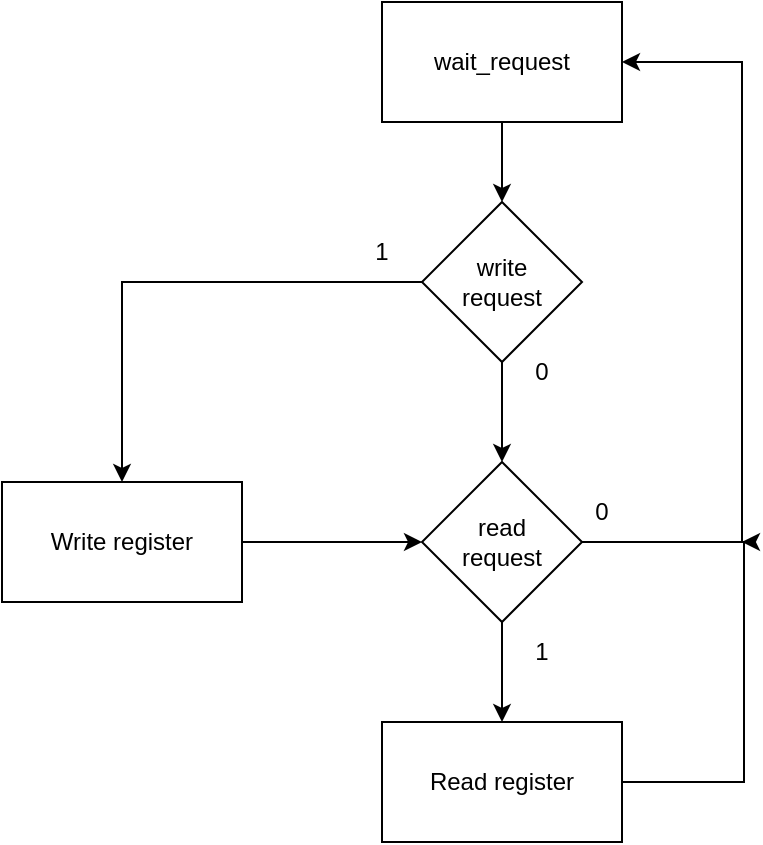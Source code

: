 <mxfile version="21.5.2" type="github">
  <diagram name="Pagina-1" id="6Qvpip5lyaRnyykEJ70X">
    <mxGraphModel dx="880" dy="485" grid="1" gridSize="10" guides="1" tooltips="1" connect="1" arrows="1" fold="1" page="1" pageScale="1" pageWidth="827" pageHeight="1169" math="0" shadow="0">
      <root>
        <mxCell id="0" />
        <mxCell id="1" parent="0" />
        <mxCell id="Tt4dnvYdejF510NqnClx-3" value="" style="edgeStyle=orthogonalEdgeStyle;rounded=0;orthogonalLoop=1;jettySize=auto;html=1;" edge="1" parent="1" source="Tt4dnvYdejF510NqnClx-1" target="Tt4dnvYdejF510NqnClx-2">
          <mxGeometry relative="1" as="geometry" />
        </mxCell>
        <mxCell id="Tt4dnvYdejF510NqnClx-1" value="wait_request" style="rounded=0;whiteSpace=wrap;html=1;" vertex="1" parent="1">
          <mxGeometry x="360" y="20" width="120" height="60" as="geometry" />
        </mxCell>
        <mxCell id="Tt4dnvYdejF510NqnClx-4" style="edgeStyle=orthogonalEdgeStyle;rounded=0;orthogonalLoop=1;jettySize=auto;html=1;entryX=0.5;entryY=0;entryDx=0;entryDy=0;" edge="1" parent="1" source="Tt4dnvYdejF510NqnClx-2" target="Tt4dnvYdejF510NqnClx-5">
          <mxGeometry relative="1" as="geometry">
            <mxPoint x="200" y="240" as="targetPoint" />
          </mxGeometry>
        </mxCell>
        <mxCell id="Tt4dnvYdejF510NqnClx-7" value="" style="edgeStyle=orthogonalEdgeStyle;rounded=0;orthogonalLoop=1;jettySize=auto;html=1;" edge="1" parent="1" source="Tt4dnvYdejF510NqnClx-2" target="Tt4dnvYdejF510NqnClx-6">
          <mxGeometry relative="1" as="geometry" />
        </mxCell>
        <mxCell id="Tt4dnvYdejF510NqnClx-2" value="&lt;div&gt;write&lt;/div&gt;&lt;div&gt;request&lt;br&gt;&lt;/div&gt;" style="rhombus;whiteSpace=wrap;html=1;" vertex="1" parent="1">
          <mxGeometry x="380" y="120" width="80" height="80" as="geometry" />
        </mxCell>
        <mxCell id="Tt4dnvYdejF510NqnClx-8" value="" style="edgeStyle=orthogonalEdgeStyle;rounded=0;orthogonalLoop=1;jettySize=auto;html=1;" edge="1" parent="1" source="Tt4dnvYdejF510NqnClx-5" target="Tt4dnvYdejF510NqnClx-6">
          <mxGeometry relative="1" as="geometry" />
        </mxCell>
        <mxCell id="Tt4dnvYdejF510NqnClx-5" value="Write register" style="rounded=0;whiteSpace=wrap;html=1;" vertex="1" parent="1">
          <mxGeometry x="170" y="260" width="120" height="60" as="geometry" />
        </mxCell>
        <mxCell id="Tt4dnvYdejF510NqnClx-9" style="edgeStyle=orthogonalEdgeStyle;rounded=0;orthogonalLoop=1;jettySize=auto;html=1;entryX=1;entryY=0.5;entryDx=0;entryDy=0;" edge="1" parent="1" source="Tt4dnvYdejF510NqnClx-6" target="Tt4dnvYdejF510NqnClx-1">
          <mxGeometry relative="1" as="geometry">
            <Array as="points">
              <mxPoint x="540" y="290" />
              <mxPoint x="540" y="50" />
            </Array>
          </mxGeometry>
        </mxCell>
        <mxCell id="Tt4dnvYdejF510NqnClx-11" value="" style="edgeStyle=orthogonalEdgeStyle;rounded=0;orthogonalLoop=1;jettySize=auto;html=1;" edge="1" parent="1" source="Tt4dnvYdejF510NqnClx-6" target="Tt4dnvYdejF510NqnClx-10">
          <mxGeometry relative="1" as="geometry" />
        </mxCell>
        <mxCell id="Tt4dnvYdejF510NqnClx-6" value="&lt;div&gt;read&lt;/div&gt;&lt;div&gt;request&lt;br&gt;&lt;/div&gt;" style="rhombus;whiteSpace=wrap;html=1;" vertex="1" parent="1">
          <mxGeometry x="380" y="250" width="80" height="80" as="geometry" />
        </mxCell>
        <mxCell id="Tt4dnvYdejF510NqnClx-10" value="Read register" style="rounded=0;whiteSpace=wrap;html=1;" vertex="1" parent="1">
          <mxGeometry x="360" y="380" width="120" height="60" as="geometry" />
        </mxCell>
        <mxCell id="Tt4dnvYdejF510NqnClx-14" style="edgeStyle=orthogonalEdgeStyle;rounded=0;orthogonalLoop=1;jettySize=auto;html=1;" edge="1" parent="1">
          <mxGeometry relative="1" as="geometry">
            <mxPoint x="540" y="290" as="targetPoint" />
            <mxPoint x="480" y="410" as="sourcePoint" />
            <Array as="points">
              <mxPoint x="480" y="410" />
              <mxPoint x="541" y="410" />
            </Array>
          </mxGeometry>
        </mxCell>
        <mxCell id="Tt4dnvYdejF510NqnClx-15" value="1" style="text;html=1;strokeColor=none;fillColor=none;align=center;verticalAlign=middle;whiteSpace=wrap;rounded=0;" vertex="1" parent="1">
          <mxGeometry x="350" y="130" width="20" height="30" as="geometry" />
        </mxCell>
        <mxCell id="Tt4dnvYdejF510NqnClx-16" value="0" style="text;html=1;strokeColor=none;fillColor=none;align=center;verticalAlign=middle;whiteSpace=wrap;rounded=0;" vertex="1" parent="1">
          <mxGeometry x="430" y="190" width="20" height="30" as="geometry" />
        </mxCell>
        <mxCell id="Tt4dnvYdejF510NqnClx-17" value="1" style="text;html=1;strokeColor=none;fillColor=none;align=center;verticalAlign=middle;whiteSpace=wrap;rounded=0;" vertex="1" parent="1">
          <mxGeometry x="430" y="330" width="20" height="30" as="geometry" />
        </mxCell>
        <mxCell id="Tt4dnvYdejF510NqnClx-18" value="0" style="text;html=1;strokeColor=none;fillColor=none;align=center;verticalAlign=middle;whiteSpace=wrap;rounded=0;" vertex="1" parent="1">
          <mxGeometry x="460" y="260" width="20" height="30" as="geometry" />
        </mxCell>
      </root>
    </mxGraphModel>
  </diagram>
</mxfile>
